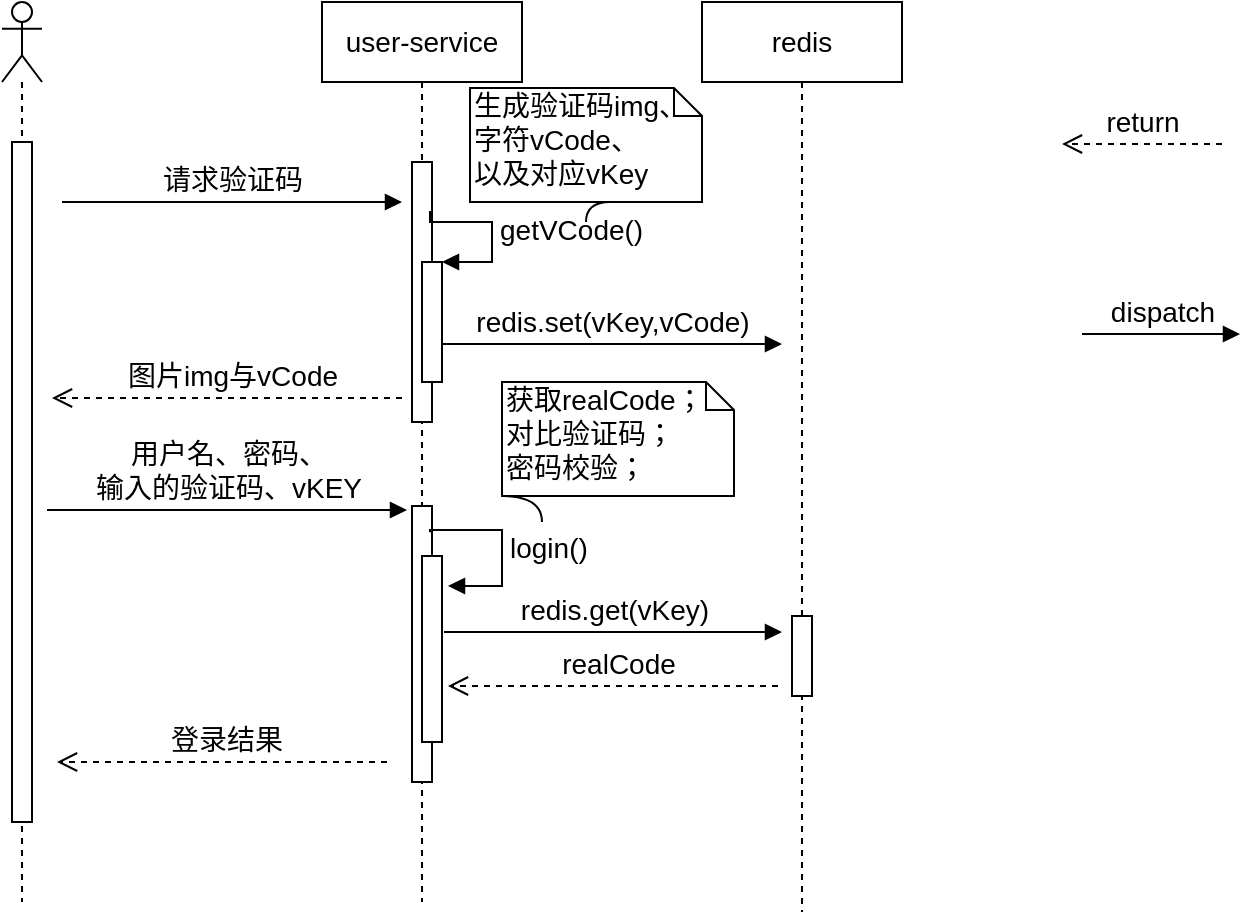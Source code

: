 <mxfile pages="3" version="11.1.5" type="github"><diagram id="elEFtqxzBWULNZOTuK2E" name="sequence-vcode"><mxGraphModel dx="1035" dy="596" grid="1" gridSize="10" guides="1" tooltips="1" connect="1" arrows="1" fold="1" page="1" pageScale="1" pageWidth="827" pageHeight="1169" math="0" shadow="0"><root><mxCell id="0"/><mxCell id="1" parent="0"/><mxCell id="yp24dcSz4H7kwmTNJFfL-1" value="" style="shape=umlLifeline;participant=umlActor;perimeter=lifelinePerimeter;whiteSpace=wrap;html=1;container=1;collapsible=0;recursiveResize=0;verticalAlign=top;spacingTop=36;labelBackgroundColor=#ffffff;outlineConnect=0;fontSize=14;" vertex="1" parent="1"><mxGeometry x="120" y="180" width="20" height="450" as="geometry"/></mxCell><mxCell id="yp24dcSz4H7kwmTNJFfL-3" value="" style="html=1;points=[];perimeter=orthogonalPerimeter;fontSize=14;" vertex="1" parent="yp24dcSz4H7kwmTNJFfL-1"><mxGeometry x="5" y="70" width="10" height="340" as="geometry"/></mxCell><mxCell id="yp24dcSz4H7kwmTNJFfL-2" value="user-service" style="shape=umlLifeline;perimeter=lifelinePerimeter;whiteSpace=wrap;html=1;container=1;collapsible=0;recursiveResize=0;outlineConnect=0;fontSize=14;" vertex="1" parent="1"><mxGeometry x="280" y="180" width="100" height="450" as="geometry"/></mxCell><mxCell id="yp24dcSz4H7kwmTNJFfL-5" value="" style="html=1;points=[];perimeter=orthogonalPerimeter;fontSize=14;" vertex="1" parent="yp24dcSz4H7kwmTNJFfL-2"><mxGeometry x="45" y="80" width="10" height="130" as="geometry"/></mxCell><mxCell id="yp24dcSz4H7kwmTNJFfL-17" value="" style="html=1;points=[];perimeter=orthogonalPerimeter;fontSize=14;" vertex="1" parent="yp24dcSz4H7kwmTNJFfL-2"><mxGeometry x="45" y="252" width="10" height="138" as="geometry"/></mxCell><mxCell id="yp24dcSz4H7kwmTNJFfL-22" value="" style="html=1;points=[];perimeter=orthogonalPerimeter;fontSize=14;" vertex="1" parent="yp24dcSz4H7kwmTNJFfL-2"><mxGeometry x="50" y="277" width="10" height="93" as="geometry"/></mxCell><mxCell id="yp24dcSz4H7kwmTNJFfL-23" value="login()" style="edgeStyle=orthogonalEdgeStyle;html=1;align=left;spacingLeft=2;endArrow=block;rounded=0;fontSize=14;exitX=0.9;exitY=0.095;exitDx=0;exitDy=0;exitPerimeter=0;" edge="1" parent="yp24dcSz4H7kwmTNJFfL-2" source="yp24dcSz4H7kwmTNJFfL-17"><mxGeometry relative="1" as="geometry"><mxPoint x="55" y="224" as="sourcePoint"/><Array as="points"><mxPoint x="90" y="264"/><mxPoint x="90" y="292"/></Array><mxPoint x="63" y="292" as="targetPoint"/></mxGeometry></mxCell><mxCell id="yp24dcSz4H7kwmTNJFfL-4" value="redis" style="shape=umlLifeline;perimeter=lifelinePerimeter;whiteSpace=wrap;html=1;container=1;collapsible=0;recursiveResize=0;outlineConnect=0;fontSize=14;" vertex="1" parent="1"><mxGeometry x="470" y="180" width="100" height="455" as="geometry"/></mxCell><mxCell id="yp24dcSz4H7kwmTNJFfL-18" value="" style="html=1;points=[];perimeter=orthogonalPerimeter;fontSize=14;" vertex="1" parent="yp24dcSz4H7kwmTNJFfL-4"><mxGeometry x="45" y="307" width="10" height="40" as="geometry"/></mxCell><mxCell id="yp24dcSz4H7kwmTNJFfL-6" value="请求验证码" style="html=1;verticalAlign=bottom;endArrow=block;fontSize=14;" edge="1" parent="1"><mxGeometry width="80" relative="1" as="geometry"><mxPoint x="150" y="280" as="sourcePoint"/><mxPoint x="320" y="280" as="targetPoint"/></mxGeometry></mxCell><mxCell id="yp24dcSz4H7kwmTNJFfL-7" value="dispatch" style="html=1;verticalAlign=bottom;endArrow=block;fontSize=14;" edge="1" parent="1"><mxGeometry width="80" relative="1" as="geometry"><mxPoint x="660" y="346" as="sourcePoint"/><mxPoint x="739" y="346" as="targetPoint"/></mxGeometry></mxCell><mxCell id="yp24dcSz4H7kwmTNJFfL-8" value="return" style="html=1;verticalAlign=bottom;endArrow=open;dashed=1;endSize=8;fontSize=14;" edge="1" parent="1"><mxGeometry relative="1" as="geometry"><mxPoint x="730" y="251" as="sourcePoint"/><mxPoint x="650" y="251" as="targetPoint"/></mxGeometry></mxCell><mxCell id="yp24dcSz4H7kwmTNJFfL-12" value="" style="html=1;points=[];perimeter=orthogonalPerimeter;fontSize=14;" vertex="1" parent="1"><mxGeometry x="330" y="310" width="10" height="60" as="geometry"/></mxCell><mxCell id="yp24dcSz4H7kwmTNJFfL-13" value="getVCode()" style="edgeStyle=orthogonalEdgeStyle;html=1;align=left;spacingLeft=2;endArrow=block;rounded=0;entryX=1;entryY=0;fontSize=14;exitX=0.9;exitY=0.188;exitDx=0;exitDy=0;exitPerimeter=0;" edge="1" target="yp24dcSz4H7kwmTNJFfL-12" parent="1" source="yp24dcSz4H7kwmTNJFfL-5"><mxGeometry relative="1" as="geometry"><mxPoint x="340" y="290" as="sourcePoint"/><Array as="points"><mxPoint x="365" y="290"/><mxPoint x="365" y="310"/></Array></mxGeometry></mxCell><mxCell id="yp24dcSz4H7kwmTNJFfL-16" style="edgeStyle=orthogonalEdgeStyle;rounded=0;orthogonalLoop=1;jettySize=auto;html=1;exitX=0.5;exitY=1;exitDx=0;exitDy=0;exitPerimeter=0;fontSize=14;curved=1;endArrow=none;endFill=0;" edge="1" parent="1"><mxGeometry relative="1" as="geometry"><mxPoint x="412" y="290" as="targetPoint"/><mxPoint x="424" y="280" as="sourcePoint"/></mxGeometry></mxCell><mxCell id="yp24dcSz4H7kwmTNJFfL-15" value="&lt;span style=&quot;white-space: nowrap&quot;&gt;生成验证码img、&lt;/span&gt;&lt;br style=&quot;white-space: nowrap&quot;&gt;&lt;span style=&quot;white-space: nowrap&quot;&gt;字符vCode、&lt;/span&gt;&lt;br style=&quot;white-space: nowrap&quot;&gt;&lt;span style=&quot;white-space: nowrap&quot;&gt;以及对应vKey&lt;/span&gt;" style="shape=note;whiteSpace=wrap;html=1;size=14;verticalAlign=top;align=left;spacingTop=-6;fontSize=14;" vertex="1" parent="1"><mxGeometry x="354" y="223" width="116" height="57" as="geometry"/></mxCell><mxCell id="yp24dcSz4H7kwmTNJFfL-19" value="redis.set(vKey,vCode)" style="html=1;verticalAlign=bottom;endArrow=block;fontSize=14;" edge="1" parent="1"><mxGeometry width="80" relative="1" as="geometry"><mxPoint x="340" y="351" as="sourcePoint"/><mxPoint x="510" y="351" as="targetPoint"/></mxGeometry></mxCell><mxCell id="yp24dcSz4H7kwmTNJFfL-9" value="图片img与vCode" style="html=1;verticalAlign=bottom;endArrow=open;dashed=1;endSize=8;fontSize=14;" edge="1" parent="1"><mxGeometry x="-0.027" relative="1" as="geometry"><mxPoint x="320" y="378" as="sourcePoint"/><mxPoint x="145" y="378" as="targetPoint"/><mxPoint as="offset"/></mxGeometry></mxCell><mxCell id="yp24dcSz4H7kwmTNJFfL-27" value="用户名、密码、&lt;br&gt;输入的验证码、vKEY" style="html=1;verticalAlign=bottom;endArrow=block;fontSize=14;" edge="1" parent="1"><mxGeometry width="80" relative="1" as="geometry"><mxPoint x="142.5" y="434" as="sourcePoint"/><mxPoint x="322.5" y="434" as="targetPoint"/></mxGeometry></mxCell><mxCell id="yp24dcSz4H7kwmTNJFfL-28" value="redis.get(vKey)" style="html=1;verticalAlign=bottom;endArrow=block;fontSize=14;" edge="1" parent="1"><mxGeometry width="80" relative="1" as="geometry"><mxPoint x="341" y="495" as="sourcePoint"/><mxPoint x="510" y="495" as="targetPoint"/></mxGeometry></mxCell><mxCell id="yp24dcSz4H7kwmTNJFfL-33" value="realCode" style="html=1;verticalAlign=bottom;endArrow=open;dashed=1;endSize=8;fontSize=14;" edge="1" parent="1"><mxGeometry x="-0.027" relative="1" as="geometry"><mxPoint x="508" y="522" as="sourcePoint"/><mxPoint x="343" y="522" as="targetPoint"/><mxPoint as="offset"/></mxGeometry></mxCell><mxCell id="yp24dcSz4H7kwmTNJFfL-35" style="edgeStyle=orthogonalEdgeStyle;curved=1;rounded=0;orthogonalLoop=1;jettySize=auto;html=1;exitX=0;exitY=1;exitDx=0;exitDy=0;exitPerimeter=0;endArrow=none;endFill=0;fontSize=14;" edge="1" parent="1" source="yp24dcSz4H7kwmTNJFfL-34"><mxGeometry relative="1" as="geometry"><mxPoint x="390" y="440" as="targetPoint"/></mxGeometry></mxCell><mxCell id="yp24dcSz4H7kwmTNJFfL-34" value="&lt;span style=&quot;white-space: nowrap&quot;&gt;获取real&lt;/span&gt;&lt;span style=&quot;white-space: nowrap&quot;&gt;Code；&lt;br&gt;&lt;/span&gt;对比验证码；&lt;br&gt;密码校验；" style="shape=note;whiteSpace=wrap;html=1;size=14;verticalAlign=top;align=left;spacingTop=-6;fontSize=14;" vertex="1" parent="1"><mxGeometry x="370" y="370" width="116" height="57" as="geometry"/></mxCell><mxCell id="yp24dcSz4H7kwmTNJFfL-36" value="登录结果" style="html=1;verticalAlign=bottom;endArrow=open;dashed=1;endSize=8;fontSize=14;" edge="1" parent="1"><mxGeometry x="-0.027" relative="1" as="geometry"><mxPoint x="312.5" y="560" as="sourcePoint"/><mxPoint x="147.5" y="560" as="targetPoint"/><mxPoint as="offset"/></mxGeometry></mxCell></root></mxGraphModel></diagram><diagram id="NW3ihXRIg-ygoH3dk0fq" name="sequence-getOrganization"><mxGraphModel dx="1035" dy="596" grid="1" gridSize="10" guides="1" tooltips="1" connect="1" arrows="1" fold="1" page="1" pageScale="1" pageWidth="827" pageHeight="1169" math="0" shadow="0"><root><mxCell id="AkXWUGPtutkvTp26MLwL-0"/><mxCell id="AkXWUGPtutkvTp26MLwL-1" parent="AkXWUGPtutkvTp26MLwL-0"/><mxCell id="zHsVCjeWQEDQtnM7r794-0" value="&lt;font style=&quot;font-size: 20px&quot;&gt;functions:&lt;br&gt;getDepartment&lt;br&gt;numberHasConflict&lt;br&gt;&lt;/font&gt;" style="text;html=1;resizable=0;points=[];autosize=1;align=left;verticalAlign=top;spacingTop=-4;fontSize=14;" vertex="1" parent="AkXWUGPtutkvTp26MLwL-1"><mxGeometry x="138" y="274" width="190" height="60" as="geometry"/></mxCell></root></mxGraphModel></diagram><diagram id="8d1__4HhtZ2pvARc7aPk" name="第 3 页"><mxGraphModel dx="1035" dy="596" grid="1" gridSize="10" guides="1" tooltips="1" connect="1" arrows="1" fold="1" page="1" pageScale="1" pageWidth="827" pageHeight="1169" math="0" shadow="0"><root><mxCell id="kGjgGgHasTEoODG0Vg5L-0"/><mxCell id="kGjgGgHasTEoODG0Vg5L-1" parent="kGjgGgHasTEoODG0Vg5L-0"/><mxCell id="pDccrCl7a2UZd19HEMu4-0" value="functions:&lt;br&gt;添加用户组" style="text;html=1;resizable=0;points=[];autosize=1;align=left;verticalAlign=top;spacingTop=-4;fontSize=14;" vertex="1" parent="kGjgGgHasTEoODG0Vg5L-1"><mxGeometry x="197" y="319" width="90" height="40" as="geometry"/></mxCell></root></mxGraphModel></diagram></mxfile>